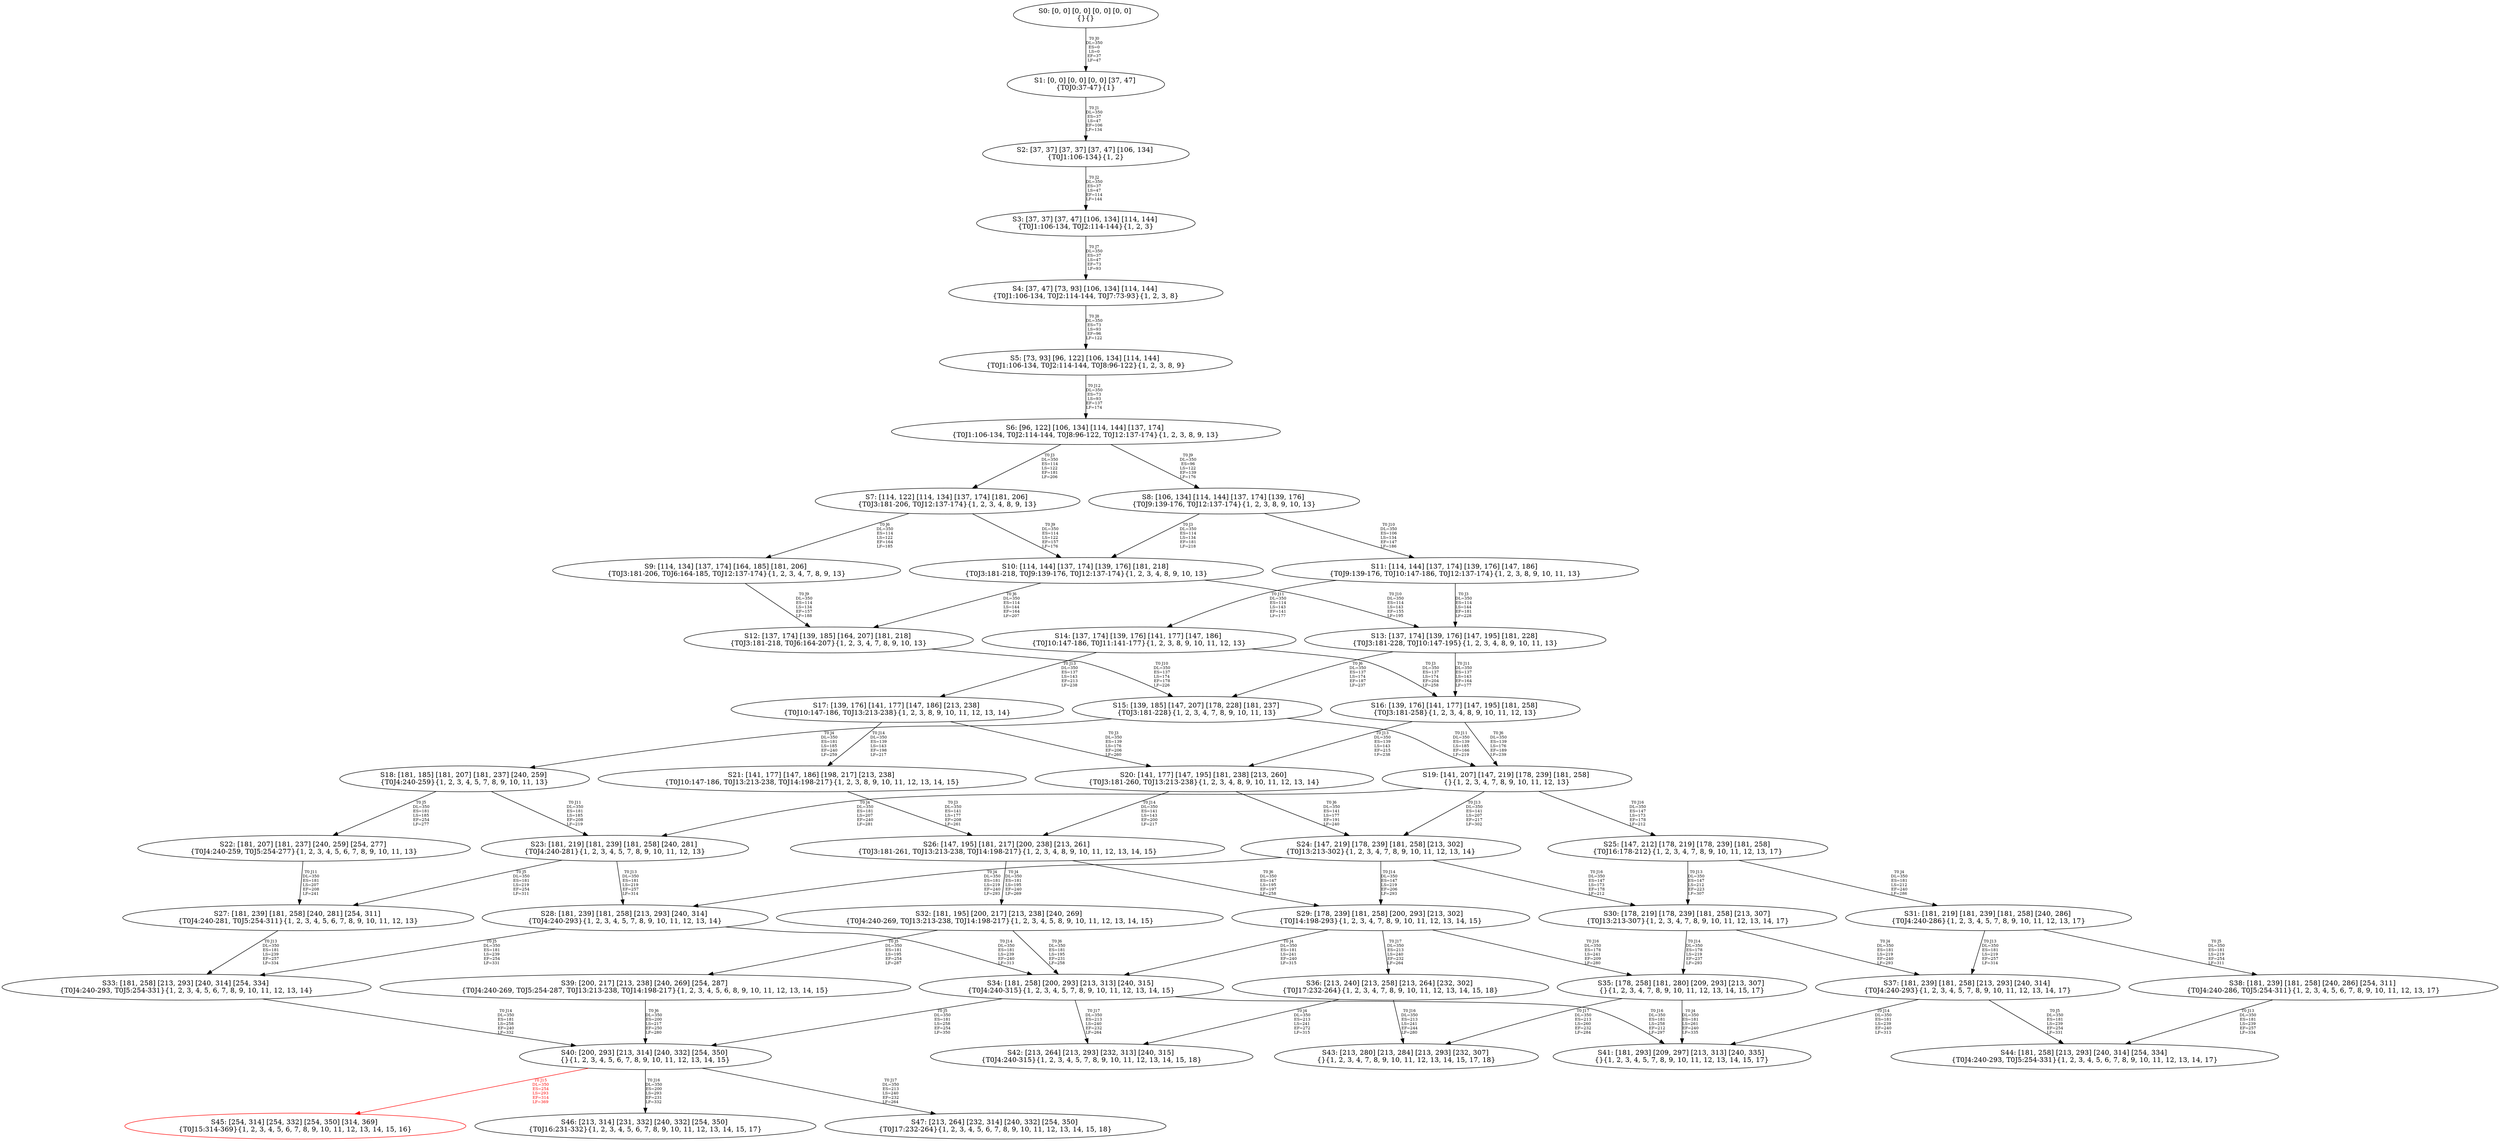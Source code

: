digraph {
	S0[label="S0: [0, 0] [0, 0] [0, 0] [0, 0] \n{}{}"];
	S1[label="S1: [0, 0] [0, 0] [0, 0] [37, 47] \n{T0J0:37-47}{1}"];
	S2[label="S2: [37, 37] [37, 37] [37, 47] [106, 134] \n{T0J1:106-134}{1, 2}"];
	S3[label="S3: [37, 37] [37, 47] [106, 134] [114, 144] \n{T0J1:106-134, T0J2:114-144}{1, 2, 3}"];
	S4[label="S4: [37, 47] [73, 93] [106, 134] [114, 144] \n{T0J1:106-134, T0J2:114-144, T0J7:73-93}{1, 2, 3, 8}"];
	S5[label="S5: [73, 93] [96, 122] [106, 134] [114, 144] \n{T0J1:106-134, T0J2:114-144, T0J8:96-122}{1, 2, 3, 8, 9}"];
	S6[label="S6: [96, 122] [106, 134] [114, 144] [137, 174] \n{T0J1:106-134, T0J2:114-144, T0J8:96-122, T0J12:137-174}{1, 2, 3, 8, 9, 13}"];
	S7[label="S7: [114, 122] [114, 134] [137, 174] [181, 206] \n{T0J3:181-206, T0J12:137-174}{1, 2, 3, 4, 8, 9, 13}"];
	S8[label="S8: [106, 134] [114, 144] [137, 174] [139, 176] \n{T0J9:139-176, T0J12:137-174}{1, 2, 3, 8, 9, 10, 13}"];
	S9[label="S9: [114, 134] [137, 174] [164, 185] [181, 206] \n{T0J3:181-206, T0J6:164-185, T0J12:137-174}{1, 2, 3, 4, 7, 8, 9, 13}"];
	S10[label="S10: [114, 144] [137, 174] [139, 176] [181, 218] \n{T0J3:181-218, T0J9:139-176, T0J12:137-174}{1, 2, 3, 4, 8, 9, 10, 13}"];
	S11[label="S11: [114, 144] [137, 174] [139, 176] [147, 186] \n{T0J9:139-176, T0J10:147-186, T0J12:137-174}{1, 2, 3, 8, 9, 10, 11, 13}"];
	S12[label="S12: [137, 174] [139, 185] [164, 207] [181, 218] \n{T0J3:181-218, T0J6:164-207}{1, 2, 3, 4, 7, 8, 9, 10, 13}"];
	S13[label="S13: [137, 174] [139, 176] [147, 195] [181, 228] \n{T0J3:181-228, T0J10:147-195}{1, 2, 3, 4, 8, 9, 10, 11, 13}"];
	S14[label="S14: [137, 174] [139, 176] [141, 177] [147, 186] \n{T0J10:147-186, T0J11:141-177}{1, 2, 3, 8, 9, 10, 11, 12, 13}"];
	S15[label="S15: [139, 185] [147, 207] [178, 228] [181, 237] \n{T0J3:181-228}{1, 2, 3, 4, 7, 8, 9, 10, 11, 13}"];
	S16[label="S16: [139, 176] [141, 177] [147, 195] [181, 258] \n{T0J3:181-258}{1, 2, 3, 4, 8, 9, 10, 11, 12, 13}"];
	S17[label="S17: [139, 176] [141, 177] [147, 186] [213, 238] \n{T0J10:147-186, T0J13:213-238}{1, 2, 3, 8, 9, 10, 11, 12, 13, 14}"];
	S18[label="S18: [181, 185] [181, 207] [181, 237] [240, 259] \n{T0J4:240-259}{1, 2, 3, 4, 5, 7, 8, 9, 10, 11, 13}"];
	S19[label="S19: [141, 207] [147, 219] [178, 239] [181, 258] \n{}{1, 2, 3, 4, 7, 8, 9, 10, 11, 12, 13}"];
	S20[label="S20: [141, 177] [147, 195] [181, 238] [213, 260] \n{T0J3:181-260, T0J13:213-238}{1, 2, 3, 4, 8, 9, 10, 11, 12, 13, 14}"];
	S21[label="S21: [141, 177] [147, 186] [198, 217] [213, 238] \n{T0J10:147-186, T0J13:213-238, T0J14:198-217}{1, 2, 3, 8, 9, 10, 11, 12, 13, 14, 15}"];
	S22[label="S22: [181, 207] [181, 237] [240, 259] [254, 277] \n{T0J4:240-259, T0J5:254-277}{1, 2, 3, 4, 5, 6, 7, 8, 9, 10, 11, 13}"];
	S23[label="S23: [181, 219] [181, 239] [181, 258] [240, 281] \n{T0J4:240-281}{1, 2, 3, 4, 5, 7, 8, 9, 10, 11, 12, 13}"];
	S24[label="S24: [147, 219] [178, 239] [181, 258] [213, 302] \n{T0J13:213-302}{1, 2, 3, 4, 7, 8, 9, 10, 11, 12, 13, 14}"];
	S25[label="S25: [147, 212] [178, 219] [178, 239] [181, 258] \n{T0J16:178-212}{1, 2, 3, 4, 7, 8, 9, 10, 11, 12, 13, 17}"];
	S26[label="S26: [147, 195] [181, 217] [200, 238] [213, 261] \n{T0J3:181-261, T0J13:213-238, T0J14:198-217}{1, 2, 3, 4, 8, 9, 10, 11, 12, 13, 14, 15}"];
	S27[label="S27: [181, 239] [181, 258] [240, 281] [254, 311] \n{T0J4:240-281, T0J5:254-311}{1, 2, 3, 4, 5, 6, 7, 8, 9, 10, 11, 12, 13}"];
	S28[label="S28: [181, 239] [181, 258] [213, 293] [240, 314] \n{T0J4:240-293}{1, 2, 3, 4, 5, 7, 8, 9, 10, 11, 12, 13, 14}"];
	S29[label="S29: [178, 239] [181, 258] [200, 293] [213, 302] \n{T0J14:198-293}{1, 2, 3, 4, 7, 8, 9, 10, 11, 12, 13, 14, 15}"];
	S30[label="S30: [178, 219] [178, 239] [181, 258] [213, 307] \n{T0J13:213-307}{1, 2, 3, 4, 7, 8, 9, 10, 11, 12, 13, 14, 17}"];
	S31[label="S31: [181, 219] [181, 239] [181, 258] [240, 286] \n{T0J4:240-286}{1, 2, 3, 4, 5, 7, 8, 9, 10, 11, 12, 13, 17}"];
	S32[label="S32: [181, 195] [200, 217] [213, 238] [240, 269] \n{T0J4:240-269, T0J13:213-238, T0J14:198-217}{1, 2, 3, 4, 5, 8, 9, 10, 11, 12, 13, 14, 15}"];
	S33[label="S33: [181, 258] [213, 293] [240, 314] [254, 334] \n{T0J4:240-293, T0J5:254-331}{1, 2, 3, 4, 5, 6, 7, 8, 9, 10, 11, 12, 13, 14}"];
	S34[label="S34: [181, 258] [200, 293] [213, 313] [240, 315] \n{T0J4:240-315}{1, 2, 3, 4, 5, 7, 8, 9, 10, 11, 12, 13, 14, 15}"];
	S35[label="S35: [178, 258] [181, 280] [209, 293] [213, 307] \n{}{1, 2, 3, 4, 7, 8, 9, 10, 11, 12, 13, 14, 15, 17}"];
	S36[label="S36: [213, 240] [213, 258] [213, 264] [232, 302] \n{T0J17:232-264}{1, 2, 3, 4, 7, 8, 9, 10, 11, 12, 13, 14, 15, 18}"];
	S37[label="S37: [181, 239] [181, 258] [213, 293] [240, 314] \n{T0J4:240-293}{1, 2, 3, 4, 5, 7, 8, 9, 10, 11, 12, 13, 14, 17}"];
	S38[label="S38: [181, 239] [181, 258] [240, 286] [254, 311] \n{T0J4:240-286, T0J5:254-311}{1, 2, 3, 4, 5, 6, 7, 8, 9, 10, 11, 12, 13, 17}"];
	S39[label="S39: [200, 217] [213, 238] [240, 269] [254, 287] \n{T0J4:240-269, T0J5:254-287, T0J13:213-238, T0J14:198-217}{1, 2, 3, 4, 5, 6, 8, 9, 10, 11, 12, 13, 14, 15}"];
	S40[label="S40: [200, 293] [213, 314] [240, 332] [254, 350] \n{}{1, 2, 3, 4, 5, 6, 7, 8, 9, 10, 11, 12, 13, 14, 15}"];
	S41[label="S41: [181, 293] [209, 297] [213, 313] [240, 335] \n{}{1, 2, 3, 4, 5, 7, 8, 9, 10, 11, 12, 13, 14, 15, 17}"];
	S42[label="S42: [213, 264] [213, 293] [232, 313] [240, 315] \n{T0J4:240-315}{1, 2, 3, 4, 5, 7, 8, 9, 10, 11, 12, 13, 14, 15, 18}"];
	S43[label="S43: [213, 280] [213, 284] [213, 293] [232, 307] \n{}{1, 2, 3, 4, 7, 8, 9, 10, 11, 12, 13, 14, 15, 17, 18}"];
	S44[label="S44: [181, 258] [213, 293] [240, 314] [254, 334] \n{T0J4:240-293, T0J5:254-331}{1, 2, 3, 4, 5, 6, 7, 8, 9, 10, 11, 12, 13, 14, 17}"];
	S45[label="S45: [254, 314] [254, 332] [254, 350] [314, 369] \n{T0J15:314-369}{1, 2, 3, 4, 5, 6, 7, 8, 9, 10, 11, 12, 13, 14, 15, 16}"];
	S46[label="S46: [213, 314] [231, 332] [240, 332] [254, 350] \n{T0J16:231-332}{1, 2, 3, 4, 5, 6, 7, 8, 9, 10, 11, 12, 13, 14, 15, 17}"];
	S47[label="S47: [213, 264] [232, 314] [240, 332] [254, 350] \n{T0J17:232-264}{1, 2, 3, 4, 5, 6, 7, 8, 9, 10, 11, 12, 13, 14, 15, 18}"];
	S0 -> S1[label="T0 J0\nDL=350\nES=0\nLS=0\nEF=37\nLF=47",fontsize=8];
	S1 -> S2[label="T0 J1\nDL=350\nES=37\nLS=47\nEF=106\nLF=134",fontsize=8];
	S2 -> S3[label="T0 J2\nDL=350\nES=37\nLS=47\nEF=114\nLF=144",fontsize=8];
	S3 -> S4[label="T0 J7\nDL=350\nES=37\nLS=47\nEF=73\nLF=93",fontsize=8];
	S4 -> S5[label="T0 J8\nDL=350\nES=73\nLS=93\nEF=96\nLF=122",fontsize=8];
	S5 -> S6[label="T0 J12\nDL=350\nES=73\nLS=93\nEF=137\nLF=174",fontsize=8];
	S6 -> S7[label="T0 J3\nDL=350\nES=114\nLS=122\nEF=181\nLF=206",fontsize=8];
	S6 -> S8[label="T0 J9\nDL=350\nES=96\nLS=122\nEF=139\nLF=176",fontsize=8];
	S7 -> S9[label="T0 J6\nDL=350\nES=114\nLS=122\nEF=164\nLF=185",fontsize=8];
	S7 -> S10[label="T0 J9\nDL=350\nES=114\nLS=122\nEF=157\nLF=176",fontsize=8];
	S8 -> S10[label="T0 J3\nDL=350\nES=114\nLS=134\nEF=181\nLF=218",fontsize=8];
	S8 -> S11[label="T0 J10\nDL=350\nES=106\nLS=134\nEF=147\nLF=186",fontsize=8];
	S9 -> S12[label="T0 J9\nDL=350\nES=114\nLS=134\nEF=157\nLF=188",fontsize=8];
	S10 -> S12[label="T0 J6\nDL=350\nES=114\nLS=144\nEF=164\nLF=207",fontsize=8];
	S10 -> S13[label="T0 J10\nDL=350\nES=114\nLS=143\nEF=155\nLF=195",fontsize=8];
	S11 -> S13[label="T0 J3\nDL=350\nES=114\nLS=144\nEF=181\nLF=228",fontsize=8];
	S11 -> S14[label="T0 J11\nDL=350\nES=114\nLS=143\nEF=141\nLF=177",fontsize=8];
	S12 -> S15[label="T0 J10\nDL=350\nES=137\nLS=174\nEF=178\nLF=226",fontsize=8];
	S13 -> S15[label="T0 J6\nDL=350\nES=137\nLS=174\nEF=187\nLF=237",fontsize=8];
	S13 -> S16[label="T0 J11\nDL=350\nES=137\nLS=143\nEF=164\nLF=177",fontsize=8];
	S14 -> S16[label="T0 J3\nDL=350\nES=137\nLS=174\nEF=204\nLF=258",fontsize=8];
	S14 -> S17[label="T0 J13\nDL=350\nES=137\nLS=143\nEF=213\nLF=238",fontsize=8];
	S15 -> S18[label="T0 J4\nDL=350\nES=181\nLS=185\nEF=240\nLF=259",fontsize=8];
	S15 -> S19[label="T0 J11\nDL=350\nES=139\nLS=185\nEF=166\nLF=219",fontsize=8];
	S16 -> S19[label="T0 J6\nDL=350\nES=139\nLS=176\nEF=189\nLF=239",fontsize=8];
	S16 -> S20[label="T0 J13\nDL=350\nES=139\nLS=143\nEF=215\nLF=238",fontsize=8];
	S17 -> S20[label="T0 J3\nDL=350\nES=139\nLS=176\nEF=206\nLF=260",fontsize=8];
	S17 -> S21[label="T0 J14\nDL=350\nES=139\nLS=143\nEF=198\nLF=217",fontsize=8];
	S18 -> S22[label="T0 J5\nDL=350\nES=181\nLS=185\nEF=254\nLF=277",fontsize=8];
	S18 -> S23[label="T0 J11\nDL=350\nES=181\nLS=185\nEF=208\nLF=219",fontsize=8];
	S19 -> S23[label="T0 J4\nDL=350\nES=181\nLS=207\nEF=240\nLF=281",fontsize=8];
	S19 -> S24[label="T0 J13\nDL=350\nES=141\nLS=207\nEF=217\nLF=302",fontsize=8];
	S19 -> S25[label="T0 J16\nDL=350\nES=147\nLS=173\nEF=178\nLF=212",fontsize=8];
	S20 -> S24[label="T0 J6\nDL=350\nES=141\nLS=177\nEF=191\nLF=240",fontsize=8];
	S20 -> S26[label="T0 J14\nDL=350\nES=141\nLS=143\nEF=200\nLF=217",fontsize=8];
	S21 -> S26[label="T0 J3\nDL=350\nES=141\nLS=177\nEF=208\nLF=261",fontsize=8];
	S22 -> S27[label="T0 J11\nDL=350\nES=181\nLS=207\nEF=208\nLF=241",fontsize=8];
	S23 -> S27[label="T0 J5\nDL=350\nES=181\nLS=219\nEF=254\nLF=311",fontsize=8];
	S23 -> S28[label="T0 J13\nDL=350\nES=181\nLS=219\nEF=257\nLF=314",fontsize=8];
	S24 -> S28[label="T0 J4\nDL=350\nES=181\nLS=219\nEF=240\nLF=293",fontsize=8];
	S24 -> S29[label="T0 J14\nDL=350\nES=147\nLS=219\nEF=206\nLF=293",fontsize=8];
	S24 -> S30[label="T0 J16\nDL=350\nES=147\nLS=173\nEF=178\nLF=212",fontsize=8];
	S25 -> S31[label="T0 J4\nDL=350\nES=181\nLS=212\nEF=240\nLF=286",fontsize=8];
	S25 -> S30[label="T0 J13\nDL=350\nES=147\nLS=212\nEF=223\nLF=307",fontsize=8];
	S26 -> S32[label="T0 J4\nDL=350\nES=181\nLS=195\nEF=240\nLF=269",fontsize=8];
	S26 -> S29[label="T0 J6\nDL=350\nES=147\nLS=195\nEF=197\nLF=258",fontsize=8];
	S27 -> S33[label="T0 J13\nDL=350\nES=181\nLS=239\nEF=257\nLF=334",fontsize=8];
	S28 -> S33[label="T0 J5\nDL=350\nES=181\nLS=239\nEF=254\nLF=331",fontsize=8];
	S28 -> S34[label="T0 J14\nDL=350\nES=181\nLS=239\nEF=240\nLF=313",fontsize=8];
	S29 -> S34[label="T0 J4\nDL=350\nES=181\nLS=241\nEF=240\nLF=315",fontsize=8];
	S29 -> S35[label="T0 J16\nDL=350\nES=178\nLS=241\nEF=209\nLF=280",fontsize=8];
	S29 -> S36[label="T0 J17\nDL=350\nES=213\nLS=240\nEF=232\nLF=264",fontsize=8];
	S30 -> S37[label="T0 J4\nDL=350\nES=181\nLS=219\nEF=240\nLF=293",fontsize=8];
	S30 -> S35[label="T0 J14\nDL=350\nES=178\nLS=219\nEF=237\nLF=293",fontsize=8];
	S31 -> S38[label="T0 J5\nDL=350\nES=181\nLS=219\nEF=254\nLF=311",fontsize=8];
	S31 -> S37[label="T0 J13\nDL=350\nES=181\nLS=219\nEF=257\nLF=314",fontsize=8];
	S32 -> S39[label="T0 J5\nDL=350\nES=181\nLS=195\nEF=254\nLF=287",fontsize=8];
	S32 -> S34[label="T0 J6\nDL=350\nES=181\nLS=195\nEF=231\nLF=258",fontsize=8];
	S33 -> S40[label="T0 J14\nDL=350\nES=181\nLS=258\nEF=240\nLF=332",fontsize=8];
	S34 -> S40[label="T0 J5\nDL=350\nES=181\nLS=258\nEF=254\nLF=350",fontsize=8];
	S34 -> S41[label="T0 J16\nDL=350\nES=181\nLS=258\nEF=212\nLF=297",fontsize=8];
	S34 -> S42[label="T0 J17\nDL=350\nES=213\nLS=240\nEF=232\nLF=264",fontsize=8];
	S35 -> S41[label="T0 J4\nDL=350\nES=181\nLS=261\nEF=240\nLF=335",fontsize=8];
	S35 -> S43[label="T0 J17\nDL=350\nES=213\nLS=260\nEF=232\nLF=284",fontsize=8];
	S36 -> S42[label="T0 J4\nDL=350\nES=213\nLS=241\nEF=272\nLF=315",fontsize=8];
	S36 -> S43[label="T0 J16\nDL=350\nES=213\nLS=241\nEF=244\nLF=280",fontsize=8];
	S37 -> S44[label="T0 J5\nDL=350\nES=181\nLS=239\nEF=254\nLF=331",fontsize=8];
	S37 -> S41[label="T0 J14\nDL=350\nES=181\nLS=239\nEF=240\nLF=313",fontsize=8];
	S38 -> S44[label="T0 J13\nDL=350\nES=181\nLS=239\nEF=257\nLF=334",fontsize=8];
	S39 -> S40[label="T0 J6\nDL=350\nES=200\nLS=217\nEF=250\nLF=280",fontsize=8];
	S40 -> S45[label="T0 J15\nDL=350\nES=254\nLS=293\nEF=314\nLF=369",color=Red,fontcolor=Red,fontsize=8];
S45[color=Red];
	S40 -> S46[label="T0 J16\nDL=350\nES=200\nLS=293\nEF=231\nLF=332",fontsize=8];
	S40 -> S47[label="T0 J17\nDL=350\nES=213\nLS=240\nEF=232\nLF=264",fontsize=8];
}
